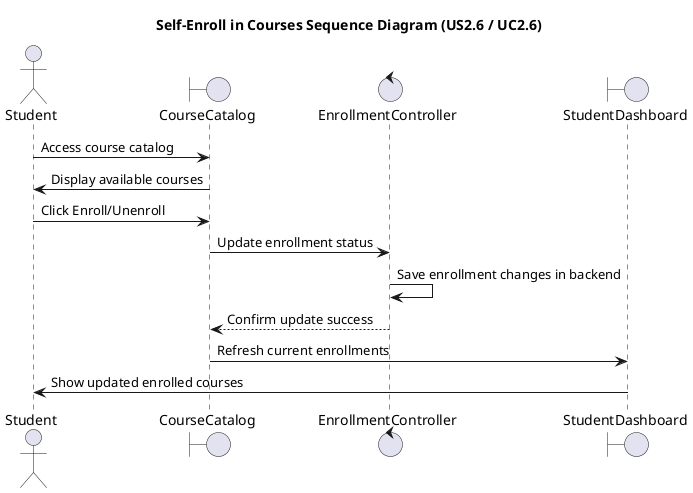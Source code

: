 @startuml SelfEnrollInCourses
title Self-Enroll in Courses Sequence Diagram (US2.6 / UC2.6)

actor Student
boundary CourseCatalog
control EnrollmentController
boundary StudentDashboard

Student -> CourseCatalog : Access course catalog
CourseCatalog -> Student : Display available courses

Student -> CourseCatalog : Click Enroll/Unenroll
CourseCatalog -> EnrollmentController : Update enrollment status
EnrollmentController -> EnrollmentController : Save enrollment changes in backend
EnrollmentController --> CourseCatalog : Confirm update success

CourseCatalog -> StudentDashboard : Refresh current enrollments
StudentDashboard -> Student : Show updated enrolled courses

@enduml
